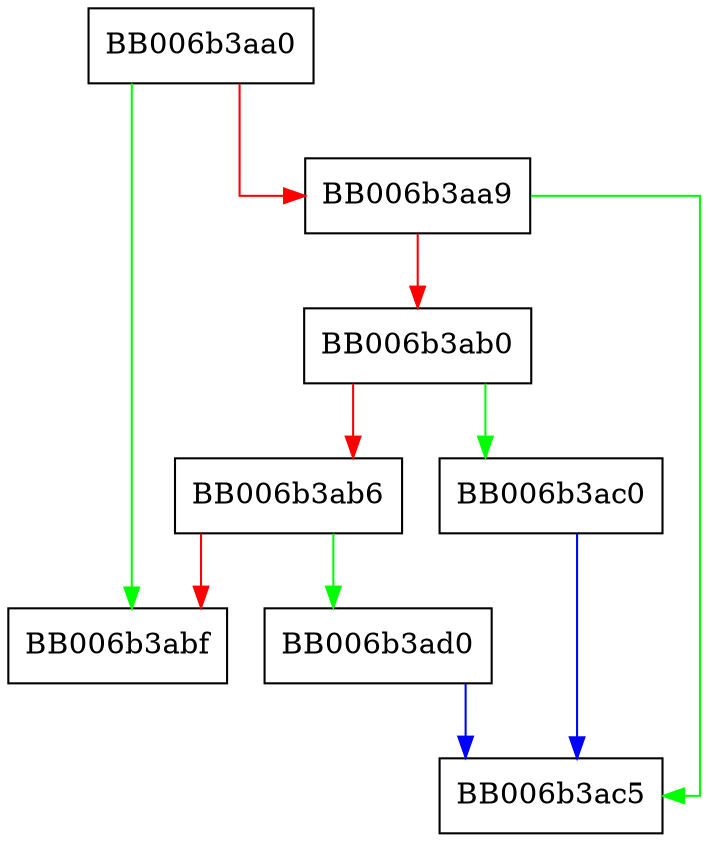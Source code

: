digraph dsa_to_EncryptedPrivateKeyInfo_der_does_selection {
  node [shape="box"];
  graph [splines=ortho];
  BB006b3aa0 -> BB006b3abf [color="green"];
  BB006b3aa0 -> BB006b3aa9 [color="red"];
  BB006b3aa9 -> BB006b3ac5 [color="green"];
  BB006b3aa9 -> BB006b3ab0 [color="red"];
  BB006b3ab0 -> BB006b3ac0 [color="green"];
  BB006b3ab0 -> BB006b3ab6 [color="red"];
  BB006b3ab6 -> BB006b3ad0 [color="green"];
  BB006b3ab6 -> BB006b3abf [color="red"];
  BB006b3ac0 -> BB006b3ac5 [color="blue"];
  BB006b3ad0 -> BB006b3ac5 [color="blue"];
}
